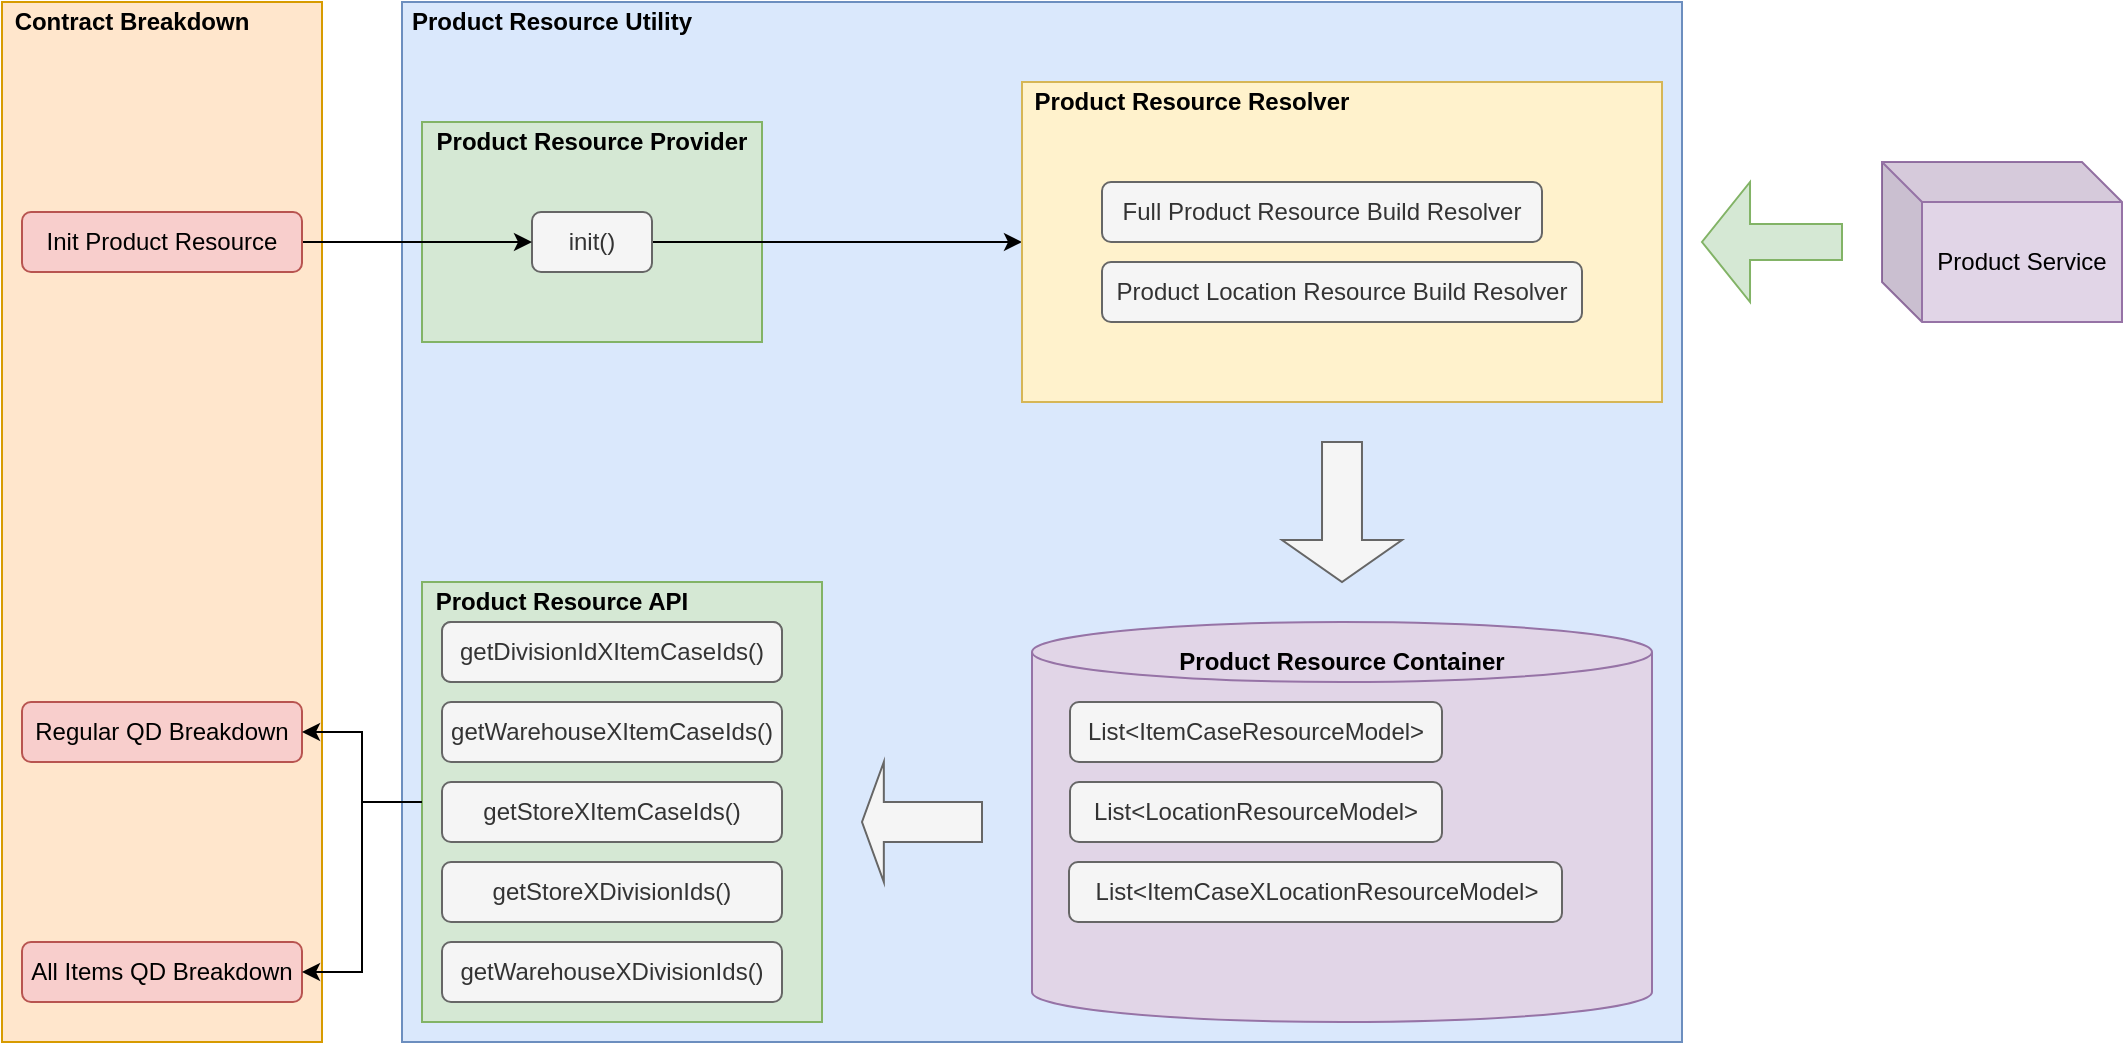 <mxfile version="14.8.0" type="github"><diagram id="ZzQpoBl7r2TYxWPHnHW8" name="Page-1"><mxGraphModel dx="2249" dy="882" grid="1" gridSize="10" guides="1" tooltips="1" connect="1" arrows="1" fold="1" page="1" pageScale="1" pageWidth="827" pageHeight="1169" math="0" shadow="0"><root><mxCell id="0"/><mxCell id="1" parent="0"/><mxCell id="3pqtK_UxODspqCtQblp8-3" value="" style="group;fillColor=#d5e8d4;strokeColor=#82b366;" vertex="1" connectable="0" parent="1"><mxGeometry x="80" y="80" width="640" height="520" as="geometry"/></mxCell><mxCell id="3pqtK_UxODspqCtQblp8-1" value="" style="rounded=0;whiteSpace=wrap;html=1;fillColor=#dae8fc;strokeColor=#6c8ebf;" vertex="1" parent="3pqtK_UxODspqCtQblp8-3"><mxGeometry width="640" height="520" as="geometry"/></mxCell><mxCell id="3pqtK_UxODspqCtQblp8-2" value="&lt;b&gt;Product Resource Utility&lt;/b&gt;" style="text;html=1;strokeColor=none;fillColor=none;align=center;verticalAlign=middle;whiteSpace=wrap;rounded=0;" vertex="1" parent="3pqtK_UxODspqCtQblp8-3"><mxGeometry width="150" height="20" as="geometry"/></mxCell><mxCell id="3pqtK_UxODspqCtQblp8-4" value="" style="rounded=0;whiteSpace=wrap;html=1;fillColor=#d5e8d4;strokeColor=#82b366;" vertex="1" parent="3pqtK_UxODspqCtQblp8-3"><mxGeometry x="10" y="290" width="200" height="220" as="geometry"/></mxCell><mxCell id="3pqtK_UxODspqCtQblp8-5" value="&lt;b&gt;Product Resource API&lt;/b&gt;" style="text;html=1;strokeColor=none;fillColor=none;align=center;verticalAlign=middle;whiteSpace=wrap;rounded=0;" vertex="1" parent="3pqtK_UxODspqCtQblp8-3"><mxGeometry x="10" y="290" width="140" height="20" as="geometry"/></mxCell><mxCell id="3pqtK_UxODspqCtQblp8-6" value="" style="shape=cylinder3;whiteSpace=wrap;html=1;boundedLbl=1;backgroundOutline=1;size=15;fillColor=#e1d5e7;strokeColor=#9673a6;" vertex="1" parent="3pqtK_UxODspqCtQblp8-3"><mxGeometry x="315" y="310" width="310" height="200" as="geometry"/></mxCell><mxCell id="3pqtK_UxODspqCtQblp8-7" value="" style="rounded=0;whiteSpace=wrap;html=1;fillColor=#d5e8d4;strokeColor=#82b366;" vertex="1" parent="3pqtK_UxODspqCtQblp8-3"><mxGeometry x="10" y="60" width="170" height="110" as="geometry"/></mxCell><mxCell id="3pqtK_UxODspqCtQblp8-8" value="&lt;b&gt;Product Resource Provider&lt;/b&gt;" style="text;html=1;strokeColor=none;fillColor=none;align=center;verticalAlign=middle;whiteSpace=wrap;rounded=0;" vertex="1" parent="3pqtK_UxODspqCtQblp8-3"><mxGeometry x="10" y="60" width="170" height="20" as="geometry"/></mxCell><mxCell id="3pqtK_UxODspqCtQblp8-18" style="edgeStyle=orthogonalEdgeStyle;rounded=0;orthogonalLoop=1;jettySize=auto;html=1;" edge="1" parent="3pqtK_UxODspqCtQblp8-3" source="3pqtK_UxODspqCtQblp8-9" target="3pqtK_UxODspqCtQblp8-15"><mxGeometry relative="1" as="geometry"/></mxCell><mxCell id="3pqtK_UxODspqCtQblp8-9" value="init()" style="rounded=1;whiteSpace=wrap;html=1;fillColor=#f5f5f5;strokeColor=#666666;fontColor=#333333;" vertex="1" parent="3pqtK_UxODspqCtQblp8-3"><mxGeometry x="65" y="105" width="60" height="30" as="geometry"/></mxCell><mxCell id="3pqtK_UxODspqCtQblp8-15" value="" style="rounded=0;whiteSpace=wrap;html=1;fillColor=#fff2cc;strokeColor=#d6b656;" vertex="1" parent="3pqtK_UxODspqCtQblp8-3"><mxGeometry x="310" y="40" width="320" height="160" as="geometry"/></mxCell><mxCell id="3pqtK_UxODspqCtQblp8-21" value="&lt;b&gt;Product Resource Resolver&lt;/b&gt;" style="text;html=1;strokeColor=none;fillColor=none;align=center;verticalAlign=middle;whiteSpace=wrap;rounded=0;" vertex="1" parent="3pqtK_UxODspqCtQblp8-3"><mxGeometry x="310" y="40" width="170" height="20" as="geometry"/></mxCell><mxCell id="3pqtK_UxODspqCtQblp8-22" value="&lt;b&gt;Product Resource Container&lt;/b&gt;" style="text;html=1;strokeColor=none;fillColor=none;align=center;verticalAlign=middle;whiteSpace=wrap;rounded=0;" vertex="1" parent="3pqtK_UxODspqCtQblp8-3"><mxGeometry x="375" y="320" width="190" height="20" as="geometry"/></mxCell><mxCell id="3pqtK_UxODspqCtQblp8-25" value="" style="shape=singleArrow;direction=west;whiteSpace=wrap;html=1;fillColor=#f5f5f5;strokeColor=#666666;fontColor=#333333;arrowWidth=0.333;arrowSize=0.182;" vertex="1" parent="3pqtK_UxODspqCtQblp8-3"><mxGeometry x="230" y="380" width="60" height="60" as="geometry"/></mxCell><mxCell id="3pqtK_UxODspqCtQblp8-26" value="" style="shape=singleArrow;direction=south;whiteSpace=wrap;html=1;fillColor=#f5f5f5;strokeColor=#666666;fontColor=#333333;arrowWidth=0.333;arrowSize=0.3;" vertex="1" parent="3pqtK_UxODspqCtQblp8-3"><mxGeometry x="440" y="220" width="60" height="70" as="geometry"/></mxCell><mxCell id="3pqtK_UxODspqCtQblp8-50" value="getDivisionIdXItemCaseIds()" style="rounded=1;whiteSpace=wrap;html=1;fillColor=#f5f5f5;strokeColor=#666666;fontColor=#333333;" vertex="1" parent="3pqtK_UxODspqCtQblp8-3"><mxGeometry x="20" y="310" width="170" height="30" as="geometry"/></mxCell><mxCell id="3pqtK_UxODspqCtQblp8-51" value="getWarehouseXItemCaseIds()" style="rounded=1;whiteSpace=wrap;html=1;fillColor=#f5f5f5;strokeColor=#666666;fontColor=#333333;" vertex="1" parent="3pqtK_UxODspqCtQblp8-3"><mxGeometry x="20" y="350" width="170" height="30" as="geometry"/></mxCell><mxCell id="3pqtK_UxODspqCtQblp8-52" value="getStoreXItemCaseIds()" style="rounded=1;whiteSpace=wrap;html=1;fillColor=#f5f5f5;strokeColor=#666666;fontColor=#333333;" vertex="1" parent="3pqtK_UxODspqCtQblp8-3"><mxGeometry x="20" y="390" width="170" height="30" as="geometry"/></mxCell><mxCell id="3pqtK_UxODspqCtQblp8-53" value="getStoreXDivisionIds()" style="rounded=1;whiteSpace=wrap;html=1;fillColor=#f5f5f5;strokeColor=#666666;fontColor=#333333;" vertex="1" parent="3pqtK_UxODspqCtQblp8-3"><mxGeometry x="20" y="430" width="170" height="30" as="geometry"/></mxCell><mxCell id="3pqtK_UxODspqCtQblp8-54" value="getWarehouseXDivisionIds()" style="rounded=1;whiteSpace=wrap;html=1;fillColor=#f5f5f5;strokeColor=#666666;fontColor=#333333;" vertex="1" parent="3pqtK_UxODspqCtQblp8-3"><mxGeometry x="20" y="470" width="170" height="30" as="geometry"/></mxCell><mxCell id="3pqtK_UxODspqCtQblp8-60" value="Full Product Resource Build Resolver" style="rounded=1;whiteSpace=wrap;html=1;fillColor=#f5f5f5;strokeColor=#666666;fontColor=#333333;" vertex="1" parent="3pqtK_UxODspqCtQblp8-3"><mxGeometry x="350" y="90" width="220" height="30" as="geometry"/></mxCell><mxCell id="3pqtK_UxODspqCtQblp8-61" value="Product Location Resource Build Resolver" style="rounded=1;whiteSpace=wrap;html=1;fillColor=#f5f5f5;strokeColor=#666666;fontColor=#333333;" vertex="1" parent="3pqtK_UxODspqCtQblp8-3"><mxGeometry x="350" y="130" width="240" height="30" as="geometry"/></mxCell><mxCell id="3pqtK_UxODspqCtQblp8-62" value="List&amp;lt;ItemCaseResourceModel&amp;gt;" style="rounded=1;whiteSpace=wrap;html=1;fillColor=#f5f5f5;strokeColor=#666666;fontColor=#333333;" vertex="1" parent="3pqtK_UxODspqCtQblp8-3"><mxGeometry x="334" y="350" width="186" height="30" as="geometry"/></mxCell><mxCell id="3pqtK_UxODspqCtQblp8-64" value="List&amp;lt;ItemCaseXLocationResourceModel&amp;gt;" style="rounded=1;whiteSpace=wrap;html=1;fillColor=#f5f5f5;strokeColor=#666666;fontColor=#333333;" vertex="1" parent="3pqtK_UxODspqCtQblp8-3"><mxGeometry x="333.5" y="430" width="246.5" height="30" as="geometry"/></mxCell><mxCell id="3pqtK_UxODspqCtQblp8-28" value="" style="shape=singleArrow;direction=west;whiteSpace=wrap;html=1;arrowWidth=0.3;arrowSize=0.343;fillColor=#d5e8d4;strokeColor=#82b366;" vertex="1" parent="1"><mxGeometry x="730" y="170" width="70" height="60" as="geometry"/></mxCell><mxCell id="3pqtK_UxODspqCtQblp8-30" value="" style="rounded=0;whiteSpace=wrap;html=1;fillColor=#ffe6cc;strokeColor=#d79b00;" vertex="1" parent="1"><mxGeometry x="-120" y="80" width="160" height="520" as="geometry"/></mxCell><mxCell id="3pqtK_UxODspqCtQblp8-32" style="edgeStyle=orthogonalEdgeStyle;rounded=0;orthogonalLoop=1;jettySize=auto;html=1;entryX=0;entryY=0.5;entryDx=0;entryDy=0;" edge="1" parent="1" source="3pqtK_UxODspqCtQblp8-31" target="3pqtK_UxODspqCtQblp8-9"><mxGeometry relative="1" as="geometry"/></mxCell><mxCell id="3pqtK_UxODspqCtQblp8-31" value="Init Product Resource" style="rounded=1;whiteSpace=wrap;html=1;fillColor=#f8cecc;strokeColor=#b85450;" vertex="1" parent="1"><mxGeometry x="-110" y="185" width="140" height="30" as="geometry"/></mxCell><mxCell id="3pqtK_UxODspqCtQblp8-33" value="&lt;b&gt;Contract Breakdown&lt;/b&gt;" style="text;html=1;strokeColor=none;fillColor=none;align=center;verticalAlign=middle;whiteSpace=wrap;rounded=0;" vertex="1" parent="1"><mxGeometry x="-120" y="80" width="130" height="20" as="geometry"/></mxCell><mxCell id="3pqtK_UxODspqCtQblp8-55" value="Regular QD Breakdown" style="rounded=1;whiteSpace=wrap;html=1;fillColor=#f8cecc;strokeColor=#b85450;" vertex="1" parent="1"><mxGeometry x="-110" y="430" width="140" height="30" as="geometry"/></mxCell><mxCell id="3pqtK_UxODspqCtQblp8-56" value="All Items QD Breakdown" style="rounded=1;whiteSpace=wrap;html=1;fillColor=#f8cecc;strokeColor=#b85450;" vertex="1" parent="1"><mxGeometry x="-110" y="550" width="140" height="30" as="geometry"/></mxCell><mxCell id="3pqtK_UxODspqCtQblp8-57" style="edgeStyle=orthogonalEdgeStyle;rounded=0;orthogonalLoop=1;jettySize=auto;html=1;entryX=1;entryY=0.5;entryDx=0;entryDy=0;" edge="1" parent="1" source="3pqtK_UxODspqCtQblp8-4" target="3pqtK_UxODspqCtQblp8-56"><mxGeometry relative="1" as="geometry"/></mxCell><mxCell id="3pqtK_UxODspqCtQblp8-58" style="edgeStyle=orthogonalEdgeStyle;rounded=0;orthogonalLoop=1;jettySize=auto;html=1;entryX=1;entryY=0.5;entryDx=0;entryDy=0;" edge="1" parent="1" source="3pqtK_UxODspqCtQblp8-4" target="3pqtK_UxODspqCtQblp8-55"><mxGeometry relative="1" as="geometry"/></mxCell><mxCell id="3pqtK_UxODspqCtQblp8-59" value="getDivisionIdXItemCaseIds()" style="rounded=1;whiteSpace=wrap;html=1;fillColor=#f5f5f5;strokeColor=#666666;fontColor=#333333;" vertex="1" parent="1"><mxGeometry x="100" y="390" width="170" height="30" as="geometry"/></mxCell><mxCell id="3pqtK_UxODspqCtQblp8-63" value="List&amp;lt;LocationResourceModel&amp;gt;" style="rounded=1;whiteSpace=wrap;html=1;fillColor=#f5f5f5;strokeColor=#666666;fontColor=#333333;" vertex="1" parent="1"><mxGeometry x="414" y="470" width="186" height="30" as="geometry"/></mxCell><mxCell id="3pqtK_UxODspqCtQblp8-65" value="Product Service" style="shape=cube;whiteSpace=wrap;html=1;boundedLbl=1;backgroundOutline=1;darkOpacity=0.05;darkOpacity2=0.1;fillColor=#e1d5e7;strokeColor=#9673a6;" vertex="1" parent="1"><mxGeometry x="820" y="160" width="120" height="80" as="geometry"/></mxCell></root></mxGraphModel></diagram></mxfile>